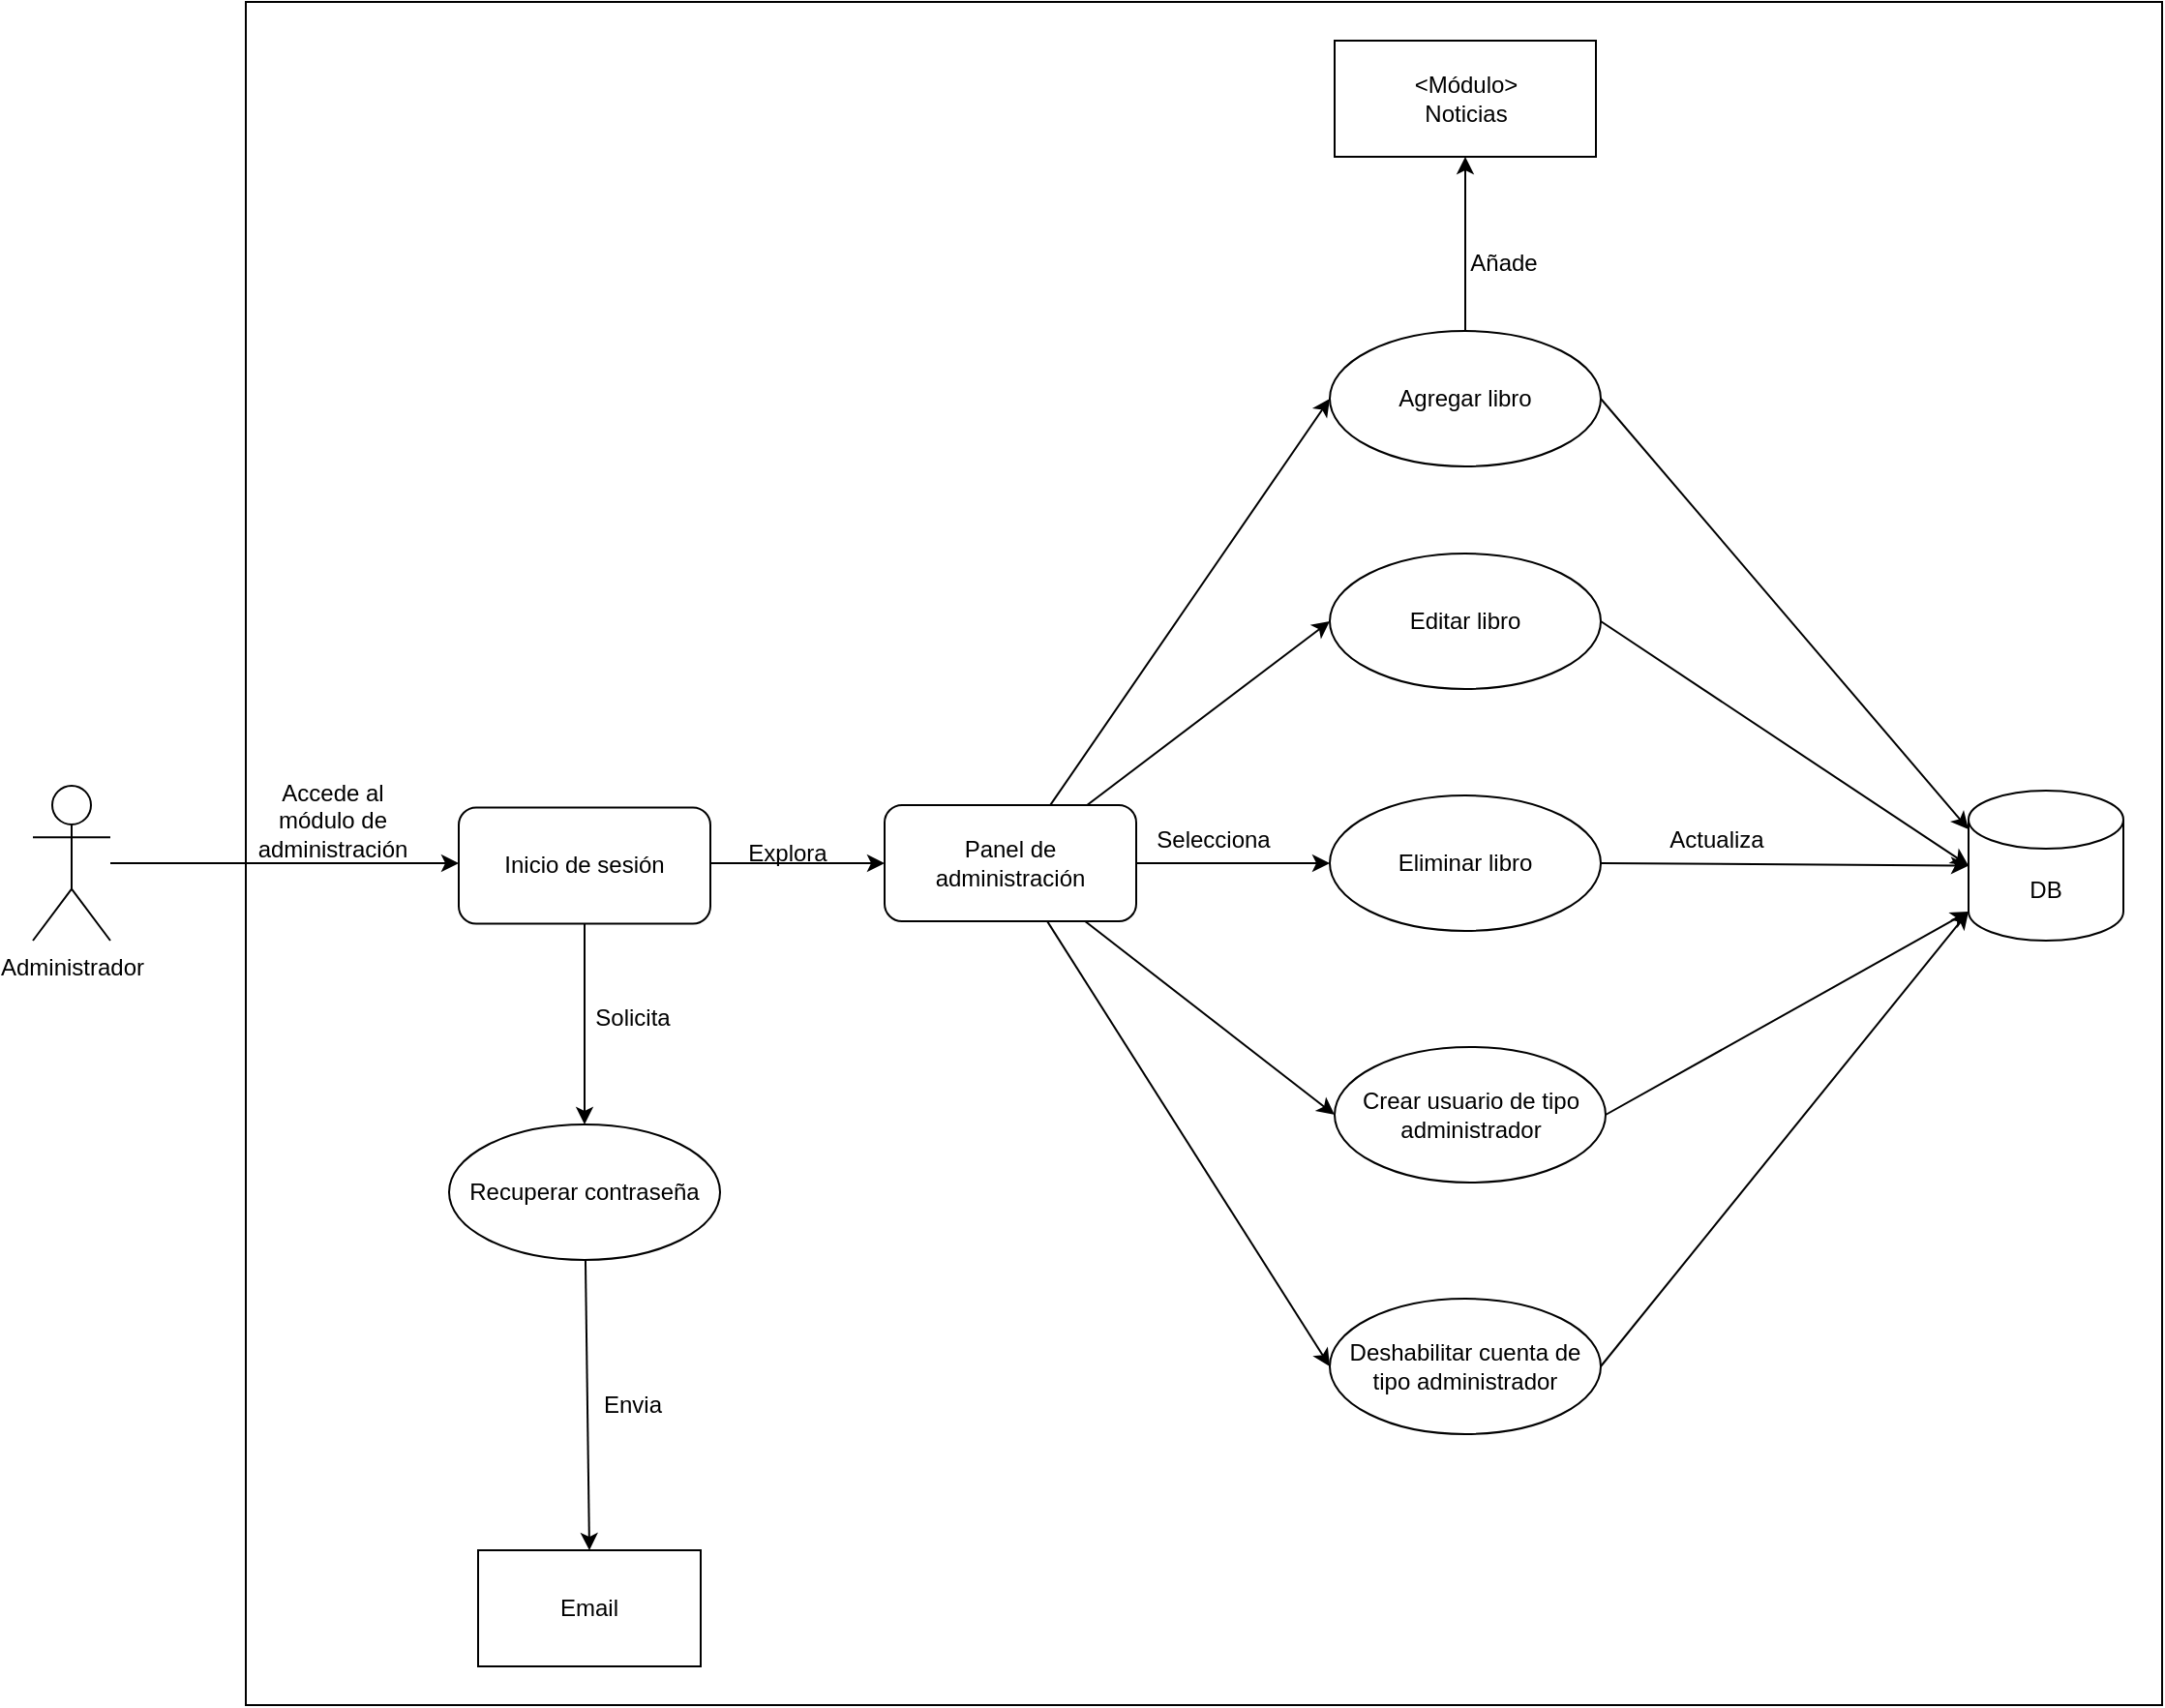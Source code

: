 <mxfile version="17.1.3" type="google" pages="6"><diagram id="XsDZM9EypvSR79Pa4GUh" name="Administrador"><mxGraphModel dx="1687" dy="1635" grid="1" gridSize="10" guides="1" tooltips="1" connect="1" arrows="1" fold="1" page="1" pageScale="1" pageWidth="827" pageHeight="1169" math="0" shadow="0"><root><mxCell id="0"/><mxCell id="1" parent="0"/><mxCell id="s7rilTtwEebdRnScdReD-35" value="" style="rounded=0;whiteSpace=wrap;html=1;" parent="1" vertex="1"><mxGeometry x="-450" y="-1070" width="990" height="880" as="geometry"/></mxCell><mxCell id="s7rilTtwEebdRnScdReD-9" style="edgeStyle=orthogonalEdgeStyle;rounded=0;orthogonalLoop=1;jettySize=auto;html=1;entryX=0.5;entryY=1;entryDx=0;entryDy=0;" parent="1" source="dc_q7qi7GQJtrJqD0LGs-1" target="s7rilTtwEebdRnScdReD-8" edge="1"><mxGeometry relative="1" as="geometry"/></mxCell><mxCell id="s7rilTtwEebdRnScdReD-10" style="rounded=0;orthogonalLoop=1;jettySize=auto;html=1;entryX=0;entryY=0;entryDx=0;entryDy=20;entryPerimeter=0;exitX=1;exitY=0.5;exitDx=0;exitDy=0;" parent="1" source="dc_q7qi7GQJtrJqD0LGs-1" target="dc_q7qi7GQJtrJqD0LGs-5" edge="1"><mxGeometry relative="1" as="geometry"/></mxCell><mxCell id="dc_q7qi7GQJtrJqD0LGs-1" value="Agregar libro" style="ellipse;whiteSpace=wrap;html=1;" parent="1" vertex="1"><mxGeometry x="110" y="-900" width="140" height="70" as="geometry"/></mxCell><mxCell id="s7rilTtwEebdRnScdReD-11" style="edgeStyle=none;rounded=0;orthogonalLoop=1;jettySize=auto;html=1;entryX=0;entryY=0.5;entryDx=0;entryDy=0;entryPerimeter=0;exitX=1;exitY=0.5;exitDx=0;exitDy=0;" parent="1" source="dc_q7qi7GQJtrJqD0LGs-2" target="dc_q7qi7GQJtrJqD0LGs-5" edge="1"><mxGeometry relative="1" as="geometry"/></mxCell><mxCell id="dc_q7qi7GQJtrJqD0LGs-2" value="Editar libro" style="ellipse;whiteSpace=wrap;html=1;" parent="1" vertex="1"><mxGeometry x="110" y="-785" width="140" height="70" as="geometry"/></mxCell><mxCell id="s7rilTtwEebdRnScdReD-12" style="edgeStyle=none;rounded=0;orthogonalLoop=1;jettySize=auto;html=1;entryX=0;entryY=0.5;entryDx=0;entryDy=0;entryPerimeter=0;exitX=1;exitY=0.5;exitDx=0;exitDy=0;" parent="1" source="dc_q7qi7GQJtrJqD0LGs-3" target="dc_q7qi7GQJtrJqD0LGs-5" edge="1"><mxGeometry relative="1" as="geometry"/></mxCell><mxCell id="dc_q7qi7GQJtrJqD0LGs-3" value="Eliminar libro" style="ellipse;whiteSpace=wrap;html=1;" parent="1" vertex="1"><mxGeometry x="110" y="-660" width="140" height="70" as="geometry"/></mxCell><mxCell id="s7rilTtwEebdRnScdReD-30" style="edgeStyle=none;rounded=0;orthogonalLoop=1;jettySize=auto;html=1;entryX=0;entryY=0.5;entryDx=0;entryDy=0;" parent="1" source="chUNoTzwBxJvcxOnpd7z-1" edge="1"><mxGeometry relative="1" as="geometry"><mxPoint x="-470" y="-625" as="sourcePoint"/><mxPoint x="-340" y="-625" as="targetPoint"/></mxGeometry></mxCell><mxCell id="dc_q7qi7GQJtrJqD0LGs-5" value="DB" style="shape=cylinder3;whiteSpace=wrap;html=1;boundedLbl=1;backgroundOutline=1;size=15;" parent="1" vertex="1"><mxGeometry x="440" y="-662.5" width="80" height="77.5" as="geometry"/></mxCell><mxCell id="s7rilTtwEebdRnScdReD-16" style="edgeStyle=none;rounded=0;orthogonalLoop=1;jettySize=auto;html=1;entryX=0;entryY=0.5;entryDx=0;entryDy=0;" parent="1" edge="1"><mxGeometry relative="1" as="geometry"><mxPoint x="-210" y="-625" as="sourcePoint"/><mxPoint x="-120" y="-625" as="targetPoint"/></mxGeometry></mxCell><mxCell id="C-_76fJCvXSttI1biDnv-3" style="edgeStyle=none;rounded=0;orthogonalLoop=1;jettySize=auto;html=1;entryX=0.5;entryY=0;entryDx=0;entryDy=0;" parent="1" target="C-_76fJCvXSttI1biDnv-1" edge="1"><mxGeometry relative="1" as="geometry"><mxPoint x="-275" y="-597.5" as="sourcePoint"/></mxGeometry></mxCell><mxCell id="s7rilTtwEebdRnScdReD-13" style="edgeStyle=none;rounded=0;orthogonalLoop=1;jettySize=auto;html=1;entryX=0;entryY=0.5;entryDx=0;entryDy=0;" parent="1" target="dc_q7qi7GQJtrJqD0LGs-1" edge="1"><mxGeometry relative="1" as="geometry"><mxPoint x="-36.846" y="-651.406" as="sourcePoint"/></mxGeometry></mxCell><mxCell id="s7rilTtwEebdRnScdReD-14" style="edgeStyle=none;rounded=0;orthogonalLoop=1;jettySize=auto;html=1;entryX=0;entryY=0.5;entryDx=0;entryDy=0;" parent="1" target="dc_q7qi7GQJtrJqD0LGs-2" edge="1"><mxGeometry relative="1" as="geometry"><mxPoint x="-23.307" y="-649.01" as="sourcePoint"/></mxGeometry></mxCell><mxCell id="s7rilTtwEebdRnScdReD-15" style="edgeStyle=none;rounded=0;orthogonalLoop=1;jettySize=auto;html=1;entryX=0;entryY=0.5;entryDx=0;entryDy=0;" parent="1" target="dc_q7qi7GQJtrJqD0LGs-3" edge="1"><mxGeometry relative="1" as="geometry"><mxPoint x="10" y="-625" as="sourcePoint"/></mxGeometry></mxCell><mxCell id="s7rilTtwEebdRnScdReD-22" style="edgeStyle=none;rounded=0;orthogonalLoop=1;jettySize=auto;html=1;entryX=0;entryY=0.5;entryDx=0;entryDy=0;" parent="1" target="s7rilTtwEebdRnScdReD-21" edge="1"><mxGeometry relative="1" as="geometry"><mxPoint x="-23.961" y="-600.838" as="sourcePoint"/></mxGeometry></mxCell><mxCell id="s7rilTtwEebdRnScdReD-23" style="edgeStyle=none;rounded=0;orthogonalLoop=1;jettySize=auto;html=1;entryX=0;entryY=0.5;entryDx=0;entryDy=0;" parent="1" target="s7rilTtwEebdRnScdReD-20" edge="1"><mxGeometry relative="1" as="geometry"><mxPoint x="-38.145" y="-598.441" as="sourcePoint"/></mxGeometry></mxCell><mxCell id="s7rilTtwEebdRnScdReD-8" value="&amp;lt;Módulo&amp;gt;&lt;br&gt;Noticias" style="rounded=0;whiteSpace=wrap;html=1;" parent="1" vertex="1"><mxGeometry x="112.5" y="-1050" width="135" height="60" as="geometry"/></mxCell><mxCell id="s7rilTtwEebdRnScdReD-25" style="edgeStyle=none;rounded=0;orthogonalLoop=1;jettySize=auto;html=1;entryX=0;entryY=1;entryDx=0;entryDy=-15;entryPerimeter=0;exitX=1;exitY=0.5;exitDx=0;exitDy=0;" parent="1" source="s7rilTtwEebdRnScdReD-20" target="dc_q7qi7GQJtrJqD0LGs-5" edge="1"><mxGeometry relative="1" as="geometry"/></mxCell><mxCell id="s7rilTtwEebdRnScdReD-20" value="Deshabilitar cuenta de tipo administrador" style="ellipse;whiteSpace=wrap;html=1;" parent="1" vertex="1"><mxGeometry x="110" y="-400" width="140" height="70" as="geometry"/></mxCell><mxCell id="s7rilTtwEebdRnScdReD-24" style="edgeStyle=none;rounded=0;orthogonalLoop=1;jettySize=auto;html=1;entryX=0;entryY=1;entryDx=0;entryDy=-15;entryPerimeter=0;exitX=1;exitY=0.5;exitDx=0;exitDy=0;" parent="1" source="s7rilTtwEebdRnScdReD-21" target="dc_q7qi7GQJtrJqD0LGs-5" edge="1"><mxGeometry relative="1" as="geometry"/></mxCell><mxCell id="s7rilTtwEebdRnScdReD-21" value="Crear usuario de tipo administrador" style="ellipse;whiteSpace=wrap;html=1;" parent="1" vertex="1"><mxGeometry x="112.5" y="-530" width="140" height="70" as="geometry"/></mxCell><mxCell id="s7rilTtwEebdRnScdReD-28" value="Explora" style="text;html=1;strokeColor=none;fillColor=none;align=center;verticalAlign=middle;whiteSpace=wrap;rounded=0;" parent="1" vertex="1"><mxGeometry x="-200" y="-645" width="60" height="30" as="geometry"/></mxCell><mxCell id="s7rilTtwEebdRnScdReD-31" value="Accede al módulo de administración" style="text;html=1;strokeColor=none;fillColor=none;align=center;verticalAlign=middle;whiteSpace=wrap;rounded=0;" parent="1" vertex="1"><mxGeometry x="-450" y="-662.5" width="90" height="30" as="geometry"/></mxCell><mxCell id="s7rilTtwEebdRnScdReD-32" value="Selecciona" style="text;html=1;strokeColor=none;fillColor=none;align=center;verticalAlign=middle;whiteSpace=wrap;rounded=0;" parent="1" vertex="1"><mxGeometry x="20" y="-652.5" width="60" height="30" as="geometry"/></mxCell><mxCell id="s7rilTtwEebdRnScdReD-33" value="Actualiza" style="text;html=1;strokeColor=none;fillColor=none;align=center;verticalAlign=middle;whiteSpace=wrap;rounded=0;" parent="1" vertex="1"><mxGeometry x="280" y="-652.5" width="60" height="30" as="geometry"/></mxCell><mxCell id="s7rilTtwEebdRnScdReD-34" value="Añade" style="text;html=1;strokeColor=none;fillColor=none;align=center;verticalAlign=middle;whiteSpace=wrap;rounded=0;" parent="1" vertex="1"><mxGeometry x="170" y="-950" width="60" height="30" as="geometry"/></mxCell><mxCell id="C-_76fJCvXSttI1biDnv-6" style="edgeStyle=none;rounded=0;orthogonalLoop=1;jettySize=auto;html=1;entryX=0.5;entryY=0;entryDx=0;entryDy=0;" parent="1" source="C-_76fJCvXSttI1biDnv-1" target="C-_76fJCvXSttI1biDnv-5" edge="1"><mxGeometry relative="1" as="geometry"/></mxCell><mxCell id="C-_76fJCvXSttI1biDnv-1" value="Recuperar contraseña" style="ellipse;whiteSpace=wrap;html=1;" parent="1" vertex="1"><mxGeometry x="-345" y="-490" width="140" height="70" as="geometry"/></mxCell><mxCell id="C-_76fJCvXSttI1biDnv-4" value="Solicita" style="text;html=1;strokeColor=none;fillColor=none;align=center;verticalAlign=middle;whiteSpace=wrap;rounded=0;" parent="1" vertex="1"><mxGeometry x="-280" y="-560" width="60" height="30" as="geometry"/></mxCell><mxCell id="C-_76fJCvXSttI1biDnv-5" value="Email" style="rounded=0;whiteSpace=wrap;html=1;" parent="1" vertex="1"><mxGeometry x="-330" y="-270" width="115" height="60" as="geometry"/></mxCell><mxCell id="C-_76fJCvXSttI1biDnv-7" value="Envia" style="text;html=1;strokeColor=none;fillColor=none;align=center;verticalAlign=middle;whiteSpace=wrap;rounded=0;" parent="1" vertex="1"><mxGeometry x="-280" y="-360" width="60" height="30" as="geometry"/></mxCell><mxCell id="chUNoTzwBxJvcxOnpd7z-1" value="Administrador" style="shape=umlActor;verticalLabelPosition=bottom;verticalAlign=top;html=1;outlineConnect=0;" parent="1" vertex="1"><mxGeometry x="-560" y="-665" width="40" height="80" as="geometry"/></mxCell><mxCell id="GS6BOdr2-cd0e4CFMKTM-1" value="&lt;span&gt;Panel de administración&lt;/span&gt;" style="rounded=1;whiteSpace=wrap;html=1;fillColor=default;gradientColor=#ffffff;" parent="1" vertex="1"><mxGeometry x="-120" y="-655" width="130" height="60" as="geometry"/></mxCell><mxCell id="GS6BOdr2-cd0e4CFMKTM-2" value="&lt;span&gt;Inicio de sesión&lt;/span&gt;" style="rounded=1;whiteSpace=wrap;html=1;fillColor=default;gradientColor=#ffffff;" parent="1" vertex="1"><mxGeometry x="-340" y="-653.75" width="130" height="60" as="geometry"/></mxCell></root></mxGraphModel></diagram><diagram id="k3Xnb719k_mVKr-woa4m" name="Usuario registrado"><mxGraphModel grid="1" gridSize="10" guides="1" tooltips="1" connect="1" arrows="1" page="1" fold="1" pageScale="1" pageWidth="827" pageHeight="1169" math="0" shadow="0"><root><mxCell id="aPIajwAcbsWh6CeI6_zK-0"/><mxCell id="aPIajwAcbsWh6CeI6_zK-1" parent="aPIajwAcbsWh6CeI6_zK-0"/><mxCell id="leiOgfzt5btsYBpAvTmd-0" value="" style="rounded=0;whiteSpace=wrap;html=1;" parent="aPIajwAcbsWh6CeI6_zK-1" vertex="1"><mxGeometry x="320" y="-1070" width="990" height="880" as="geometry"/></mxCell><mxCell id="4yByDcVEbBCK4C5GjLMy-0" value="Usuario registrado" style="shape=umlActor;verticalLabelPosition=bottom;verticalAlign=top;html=1;outlineConnect=0;" parent="aPIajwAcbsWh6CeI6_zK-1" vertex="1"><mxGeometry x="180" y="-700" width="40" height="80" as="geometry"/></mxCell><mxCell id="UuT0od07JhvibSqOqegu-0" value="Editar perfil" style="ellipse;whiteSpace=wrap;html=1;" parent="aPIajwAcbsWh6CeI6_zK-1" vertex="1"><mxGeometry x="400" y="-930" width="140" height="70" as="geometry"/></mxCell><mxCell id="UuT0od07JhvibSqOqegu-1" value="Reservar libro" style="ellipse;whiteSpace=wrap;html=1;" parent="aPIajwAcbsWh6CeI6_zK-1" vertex="1"><mxGeometry x="1120" y="-740" width="140" height="70" as="geometry"/></mxCell><mxCell id="UuT0od07JhvibSqOqegu-2" value="Cancelar reserva de un libro" style="ellipse;whiteSpace=wrap;html=1;" parent="aPIajwAcbsWh6CeI6_zK-1" vertex="1"><mxGeometry x="1120" y="-830" width="140" height="70" as="geometry"/></mxCell><mxCell id="UuT0od07JhvibSqOqegu-3" value="Crear carrito de compras" style="ellipse;whiteSpace=wrap;html=1;" parent="aPIajwAcbsWh6CeI6_zK-1" vertex="1"><mxGeometry x="690" y="-420" width="140" height="70" as="geometry"/></mxCell><mxCell id="UuT0od07JhvibSqOqegu-4" value="Editar carrito de compras" style="ellipse;whiteSpace=wrap;html=1;" parent="aPIajwAcbsWh6CeI6_zK-1" vertex="1"><mxGeometry x="565" y="-310" width="140" height="70" as="geometry"/></mxCell><mxCell id="UuT0od07JhvibSqOqegu-5" value="Eliminar carrito de compras" style="ellipse;whiteSpace=wrap;html=1;" parent="aPIajwAcbsWh6CeI6_zK-1" vertex="1"><mxGeometry x="440" y="-420" width="140" height="70" as="geometry"/></mxCell><mxCell id="UuT0od07JhvibSqOqegu-6" value="Realizar la compra" style="ellipse;whiteSpace=wrap;html=1;" parent="aPIajwAcbsWh6CeI6_zK-1" vertex="1"><mxGeometry x="1120" y="-560" width="140" height="70" as="geometry"/></mxCell><mxCell id="UuT0od07JhvibSqOqegu-7" value="Suscripción al módulo de noticias" style="ellipse;whiteSpace=wrap;html=1;" parent="aPIajwAcbsWh6CeI6_zK-1" vertex="1"><mxGeometry x="690" y="-1020" width="140" height="70" as="geometry"/></mxCell><mxCell id="UuT0od07JhvibSqOqegu-8" value="Cancelar suscripción al módulo de noticias" style="ellipse;whiteSpace=wrap;html=1;" parent="aPIajwAcbsWh6CeI6_zK-1" vertex="1"><mxGeometry x="800" y="-930" width="140" height="70" as="geometry"/></mxCell><mxCell id="UuT0od07JhvibSqOqegu-9" value="Agregar a favoritos" style="ellipse;whiteSpace=wrap;html=1;" parent="aPIajwAcbsWh6CeI6_zK-1" vertex="1"><mxGeometry x="1120" y="-650" width="140" height="70" as="geometry"/></mxCell><mxCell id="UuT0od07JhvibSqOqegu-10" value="Editar favoritos" style="ellipse;whiteSpace=wrap;html=1;" parent="aPIajwAcbsWh6CeI6_zK-1" vertex="1"><mxGeometry x="535" y="-1020" width="140" height="70" as="geometry"/></mxCell><mxCell id="fCXlfYcgiOgHeyb7JraO-4" style="edgeStyle=none;rounded=0;orthogonalLoop=1;jettySize=auto;html=1;exitX=1;exitY=0.5;exitDx=0;exitDy=0;entryX=0;entryY=0.5;entryDx=0;entryDy=0;" parent="aPIajwAcbsWh6CeI6_zK-1" source="UuT0od07JhvibSqOqegu-11" target="UuT0od07JhvibSqOqegu-9" edge="1"><mxGeometry relative="1" as="geometry"/></mxCell><mxCell id="fCXlfYcgiOgHeyb7JraO-5" style="edgeStyle=none;rounded=0;orthogonalLoop=1;jettySize=auto;html=1;exitX=1;exitY=0.5;exitDx=0;exitDy=0;entryX=0;entryY=0.5;entryDx=0;entryDy=0;" parent="aPIajwAcbsWh6CeI6_zK-1" source="UuT0od07JhvibSqOqegu-11" target="UuT0od07JhvibSqOqegu-6" edge="1"><mxGeometry relative="1" as="geometry"/></mxCell><mxCell id="fCXlfYcgiOgHeyb7JraO-6" style="edgeStyle=none;rounded=0;orthogonalLoop=1;jettySize=auto;html=1;exitX=1;exitY=0.5;exitDx=0;exitDy=0;entryX=0;entryY=0.5;entryDx=0;entryDy=0;" parent="aPIajwAcbsWh6CeI6_zK-1" source="UuT0od07JhvibSqOqegu-11" target="UuT0od07JhvibSqOqegu-1" edge="1"><mxGeometry relative="1" as="geometry"/></mxCell><mxCell id="fCXlfYcgiOgHeyb7JraO-8" style="edgeStyle=none;rounded=0;orthogonalLoop=1;jettySize=auto;html=1;exitX=1;exitY=0.5;exitDx=0;exitDy=0;entryX=0;entryY=0.5;entryDx=0;entryDy=0;" parent="aPIajwAcbsWh6CeI6_zK-1" source="UuT0od07JhvibSqOqegu-11" target="UuT0od07JhvibSqOqegu-2" edge="1"><mxGeometry relative="1" as="geometry"/></mxCell><mxCell id="UuT0od07JhvibSqOqegu-11" value="Buscar libro" style="ellipse;whiteSpace=wrap;html=1;" parent="aPIajwAcbsWh6CeI6_zK-1" vertex="1"><mxGeometry x="780" y="-695" width="140" height="70" as="geometry"/></mxCell><mxCell id="BPUXVueo0GhCrKjTcC4B-0" style="edgeStyle=none;rounded=0;orthogonalLoop=1;jettySize=auto;html=1;entryX=0;entryY=0.5;entryDx=0;entryDy=0;" parent="aPIajwAcbsWh6CeI6_zK-1" edge="1"><mxGeometry relative="1" as="geometry"><mxPoint x="220" y="-660" as="sourcePoint"/><mxPoint x="350" y="-660" as="targetPoint"/></mxGeometry></mxCell><mxCell id="BPUXVueo0GhCrKjTcC4B-1" style="edgeStyle=none;rounded=0;orthogonalLoop=1;jettySize=auto;html=1;entryX=0;entryY=0.5;entryDx=0;entryDy=0;" parent="aPIajwAcbsWh6CeI6_zK-1" edge="1"><mxGeometry relative="1" as="geometry"><mxPoint x="480" y="-660" as="sourcePoint"/><mxPoint x="570" y="-660" as="targetPoint"/></mxGeometry></mxCell><mxCell id="BPUXVueo0GhCrKjTcC4B-5" value="Accede" style="text;html=1;strokeColor=none;fillColor=none;align=center;verticalAlign=middle;whiteSpace=wrap;rounded=0;" parent="aPIajwAcbsWh6CeI6_zK-1" vertex="1"><mxGeometry x="240" y="-685" width="90" height="30" as="geometry"/></mxCell><mxCell id="Lisb6b8TGCVtoAka4Wq5-0" style="edgeStyle=orthogonalEdgeStyle;rounded=0;orthogonalLoop=1;jettySize=auto;html=1;exitX=1;exitY=0.5;exitDx=0;exitDy=0;entryX=0;entryY=0.5;entryDx=0;entryDy=0;" parent="aPIajwAcbsWh6CeI6_zK-1" source="ZOYO5w4ZOrn9-rmwnalj-0" target="UuT0od07JhvibSqOqegu-11" edge="1"><mxGeometry relative="1" as="geometry"/></mxCell><mxCell id="q_kT30cAYJvTxrLkoibh-0" style="rounded=0;orthogonalLoop=1;jettySize=auto;html=1;exitX=0.5;exitY=0;exitDx=0;exitDy=0;entryX=0.553;entryY=1.017;entryDx=0;entryDy=0;entryPerimeter=0;" parent="aPIajwAcbsWh6CeI6_zK-1" source="ZOYO5w4ZOrn9-rmwnalj-0" target="UuT0od07JhvibSqOqegu-0" edge="1"><mxGeometry relative="1" as="geometry"/></mxCell><mxCell id="q_kT30cAYJvTxrLkoibh-1" style="edgeStyle=none;rounded=0;orthogonalLoop=1;jettySize=auto;html=1;exitX=0.5;exitY=0;exitDx=0;exitDy=0;entryX=0.5;entryY=1;entryDx=0;entryDy=0;" parent="aPIajwAcbsWh6CeI6_zK-1" source="ZOYO5w4ZOrn9-rmwnalj-0" target="UuT0od07JhvibSqOqegu-10" edge="1"><mxGeometry relative="1" as="geometry"/></mxCell><mxCell id="q_kT30cAYJvTxrLkoibh-2" style="edgeStyle=none;rounded=0;orthogonalLoop=1;jettySize=auto;html=1;exitX=0.5;exitY=0;exitDx=0;exitDy=0;entryX=0.5;entryY=1;entryDx=0;entryDy=0;" parent="aPIajwAcbsWh6CeI6_zK-1" source="ZOYO5w4ZOrn9-rmwnalj-0" target="UuT0od07JhvibSqOqegu-7" edge="1"><mxGeometry relative="1" as="geometry"/></mxCell><mxCell id="q_kT30cAYJvTxrLkoibh-3" style="edgeStyle=none;rounded=0;orthogonalLoop=1;jettySize=auto;html=1;exitX=0.5;exitY=0;exitDx=0;exitDy=0;entryX=0.393;entryY=1.029;entryDx=0;entryDy=0;entryPerimeter=0;" parent="aPIajwAcbsWh6CeI6_zK-1" source="ZOYO5w4ZOrn9-rmwnalj-0" target="UuT0od07JhvibSqOqegu-8" edge="1"><mxGeometry relative="1" as="geometry"/></mxCell><mxCell id="kjn0FHp-XJdVdT8epq__-2" style="edgeStyle=none;rounded=0;orthogonalLoop=1;jettySize=auto;html=1;" parent="aPIajwAcbsWh6CeI6_zK-1" source="ZOYO5w4ZOrn9-rmwnalj-0" target="kjn0FHp-XJdVdT8epq__-0" edge="1"><mxGeometry relative="1" as="geometry"/></mxCell><mxCell id="ZOYO5w4ZOrn9-rmwnalj-0" value="&lt;span&gt;Inicio de sesión&lt;/span&gt;" style="rounded=1;whiteSpace=wrap;html=1;fillColor=default;gradientColor=#ffffff;" parent="aPIajwAcbsWh6CeI6_zK-1" vertex="1"><mxGeometry x="570" y="-690" width="130" height="60" as="geometry"/></mxCell><mxCell id="ZOYO5w4ZOrn9-rmwnalj-2" value="&lt;span&gt;Página de inicio de la app&lt;/span&gt;" style="rounded=1;whiteSpace=wrap;html=1;fillColor=default;gradientColor=#ffffff;" parent="aPIajwAcbsWh6CeI6_zK-1" vertex="1"><mxGeometry x="350" y="-690" width="130" height="60" as="geometry"/></mxCell><mxCell id="SRJrtl8pihT8-1vW0na6-0" value="Selecciona" style="text;html=1;align=center;verticalAlign=middle;resizable=0;points=[];autosize=1;strokeColor=none;fillColor=none;" parent="aPIajwAcbsWh6CeI6_zK-1" vertex="1"><mxGeometry x="705" y="-680" width="70" height="20" as="geometry"/></mxCell><mxCell id="kjn0FHp-XJdVdT8epq__-3" style="edgeStyle=none;rounded=0;orthogonalLoop=1;jettySize=auto;html=1;exitX=0.5;exitY=1;exitDx=0;exitDy=0;entryX=0.5;entryY=0;entryDx=0;entryDy=0;" parent="aPIajwAcbsWh6CeI6_zK-1" source="kjn0FHp-XJdVdT8epq__-0" target="UuT0od07JhvibSqOqegu-5" edge="1"><mxGeometry relative="1" as="geometry"/></mxCell><mxCell id="kjn0FHp-XJdVdT8epq__-4" style="edgeStyle=none;rounded=0;orthogonalLoop=1;jettySize=auto;html=1;exitX=0.5;exitY=1;exitDx=0;exitDy=0;entryX=0.5;entryY=0;entryDx=0;entryDy=0;" parent="aPIajwAcbsWh6CeI6_zK-1" source="kjn0FHp-XJdVdT8epq__-0" target="UuT0od07JhvibSqOqegu-3" edge="1"><mxGeometry relative="1" as="geometry"/></mxCell><mxCell id="kjn0FHp-XJdVdT8epq__-5" style="edgeStyle=none;rounded=0;orthogonalLoop=1;jettySize=auto;html=1;exitX=0.5;exitY=1;exitDx=0;exitDy=0;entryX=0.5;entryY=0;entryDx=0;entryDy=0;" parent="aPIajwAcbsWh6CeI6_zK-1" source="kjn0FHp-XJdVdT8epq__-0" target="UuT0od07JhvibSqOqegu-4" edge="1"><mxGeometry relative="1" as="geometry"/></mxCell><mxCell id="kjn0FHp-XJdVdT8epq__-0" value="&lt;span&gt;Vista de compras&lt;/span&gt;" style="rounded=1;whiteSpace=wrap;html=1;fillColor=default;gradientColor=#ffffff;" parent="aPIajwAcbsWh6CeI6_zK-1" vertex="1"><mxGeometry x="570" y="-560" width="130" height="60" as="geometry"/></mxCell></root></mxGraphModel></diagram><diagram id="24qHzcpy4K8_AOaUBS4b" name="Usuario"><mxGraphModel grid="1" gridSize="10" guides="1" tooltips="1" connect="1" arrows="1" page="1" fold="1" pageScale="1" pageWidth="850" pageHeight="1100" math="0" shadow="0"><root><mxCell id="amH462-6WlVQhVywUB8s-0"/><mxCell id="amH462-6WlVQhVywUB8s-1" parent="amH462-6WlVQhVywUB8s-0"/><mxCell id="-4lft3ebcw7Qu6vVc1xh-6" value="" style="rounded=0;whiteSpace=wrap;html=1;fillColor=default;gradientColor=#ffffff;" parent="amH462-6WlVQhVywUB8s-1" vertex="1"><mxGeometry x="200" y="145" width="590" height="130" as="geometry"/></mxCell><mxCell id="rAjxxwm93GlSwPWKTWhA-0" value="Usuario" style="shape=umlActor;verticalLabelPosition=bottom;verticalAlign=top;html=1;outlineConnect=0;" parent="amH462-6WlVQhVywUB8s-1" vertex="1"><mxGeometry x="50" y="170" width="40" height="80" as="geometry"/></mxCell><mxCell id="-4lft3ebcw7Qu6vVc1xh-5" style="edgeStyle=none;rounded=0;orthogonalLoop=1;jettySize=auto;html=1;" parent="amH462-6WlVQhVywUB8s-1" source="pxfPQEA6TD3zZyBU5iRC-0" target="-4lft3ebcw7Qu6vVc1xh-4" edge="1"><mxGeometry relative="1" as="geometry"/></mxCell><mxCell id="pxfPQEA6TD3zZyBU5iRC-0" value="Buscar libro en el sistema" style="ellipse;whiteSpace=wrap;html=1;" parent="amH462-6WlVQhVywUB8s-1" vertex="1"><mxGeometry x="440" y="175" width="140" height="70" as="geometry"/></mxCell><mxCell id="-4lft3ebcw7Qu6vVc1xh-0" style="edgeStyle=none;rounded=0;orthogonalLoop=1;jettySize=auto;html=1;entryX=0;entryY=0.5;entryDx=0;entryDy=0;" parent="amH462-6WlVQhVywUB8s-1" edge="1"><mxGeometry relative="1" as="geometry"><mxPoint x="90" y="210" as="sourcePoint"/><mxPoint x="220" y="210" as="targetPoint"/></mxGeometry></mxCell><mxCell id="-4lft3ebcw7Qu6vVc1xh-1" value="Accede a la app" style="text;html=1;strokeColor=none;fillColor=none;align=center;verticalAlign=middle;whiteSpace=wrap;rounded=0;" parent="amH462-6WlVQhVywUB8s-1" vertex="1"><mxGeometry x="110" y="190" width="90" height="30" as="geometry"/></mxCell><mxCell id="-4lft3ebcw7Qu6vVc1xh-3" style="edgeStyle=none;rounded=0;orthogonalLoop=1;jettySize=auto;html=1;entryX=0;entryY=0.5;entryDx=0;entryDy=0;" parent="amH462-6WlVQhVywUB8s-1" source="-4lft3ebcw7Qu6vVc1xh-2" target="pxfPQEA6TD3zZyBU5iRC-0" edge="1"><mxGeometry relative="1" as="geometry"/></mxCell><mxCell id="-4lft3ebcw7Qu6vVc1xh-2" value="&lt;span&gt;Página de inicio de la app&lt;/span&gt;" style="rounded=1;whiteSpace=wrap;html=1;fillColor=default;gradientColor=#ffffff;" parent="amH462-6WlVQhVywUB8s-1" vertex="1"><mxGeometry x="220" y="180" width="130" height="60" as="geometry"/></mxCell><mxCell id="-4lft3ebcw7Qu6vVc1xh-4" value="&lt;span&gt;Vista con la información detallada&lt;/span&gt;" style="rounded=1;whiteSpace=wrap;html=1;fillColor=default;gradientColor=#ffffff;" parent="amH462-6WlVQhVywUB8s-1" vertex="1"><mxGeometry x="640" y="180" width="130" height="60" as="geometry"/></mxCell><mxCell id="3tgxVTyPzo3PqYWz7kxM-0" value="Selecciona" style="text;html=1;strokeColor=none;fillColor=none;align=center;verticalAlign=middle;whiteSpace=wrap;rounded=0;" parent="amH462-6WlVQhVywUB8s-1" vertex="1"><mxGeometry x="360" y="190" width="60" height="30" as="geometry"/></mxCell><mxCell id="3tgxVTyPzo3PqYWz7kxM-2" value="Carga" style="text;html=1;strokeColor=none;fillColor=none;align=center;verticalAlign=middle;whiteSpace=wrap;rounded=0;" parent="amH462-6WlVQhVywUB8s-1" vertex="1"><mxGeometry x="580" y="190" width="60" height="30" as="geometry"/></mxCell></root></mxGraphModel></diagram><diagram id="NOomoeLdl6Yw329An2yc" name="Proceso automatizado"><mxGraphModel grid="1" gridSize="10" guides="1" tooltips="1" connect="1" arrows="1" page="1" fold="1" pageScale="1" pageWidth="850" pageHeight="1100" math="0" shadow="0"><root><mxCell id="-yg0ftdFGGxtSbHX3L_d-0"/><mxCell id="-yg0ftdFGGxtSbHX3L_d-1" parent="-yg0ftdFGGxtSbHX3L_d-0"/><mxCell id="jfKYiEctr_42jW7pzB-a-25" value="" style="rounded=0;whiteSpace=wrap;html=1;dashed=1;" vertex="1" parent="-yg0ftdFGGxtSbHX3L_d-1"><mxGeometry x="500" y="1140" width="250" height="157.5" as="geometry"/></mxCell><mxCell id="jfKYiEctr_42jW7pzB-a-24" value="" style="rounded=0;whiteSpace=wrap;html=1;dashed=1;" vertex="1" parent="-yg0ftdFGGxtSbHX3L_d-1"><mxGeometry x="520" y="711.25" width="230" height="297.5" as="geometry"/></mxCell><mxCell id="jfKYiEctr_42jW7pzB-a-23" value="" style="rounded=0;whiteSpace=wrap;html=1;dashed=1;" vertex="1" parent="-yg0ftdFGGxtSbHX3L_d-1"><mxGeometry x="320" y="501.25" width="480" height="157.5" as="geometry"/></mxCell><mxCell id="UERn0363BUGlAEtdeSoS-1" value="" style="rounded=0;whiteSpace=wrap;html=1;dashed=1;" vertex="1" parent="-yg0ftdFGGxtSbHX3L_d-1"><mxGeometry x="280" y="40" width="560" height="400" as="geometry"/></mxCell><mxCell id="Yte5OtQFW-IIzpkXA1JC-8" style="edgeStyle=orthogonalEdgeStyle;rounded=0;orthogonalLoop=1;jettySize=auto;html=1;" edge="1" parent="-yg0ftdFGGxtSbHX3L_d-1" source="zeFkuvCoERhPBDUV2qkP-0" target="Yte5OtQFW-IIzpkXA1JC-3"><mxGeometry relative="1" as="geometry"/></mxCell><mxCell id="jfKYiEctr_42jW7pzB-a-2" style="edgeStyle=orthogonalEdgeStyle;rounded=0;orthogonalLoop=1;jettySize=auto;html=1;entryX=0.5;entryY=1;entryDx=0;entryDy=0;entryPerimeter=0;" edge="1" parent="-yg0ftdFGGxtSbHX3L_d-1" source="zeFkuvCoERhPBDUV2qkP-0" target="jfKYiEctr_42jW7pzB-a-1"><mxGeometry relative="1" as="geometry"/></mxCell><mxCell id="zeFkuvCoERhPBDUV2qkP-0" value="Actualizar histórico" style="ellipse;whiteSpace=wrap;html=1;" parent="-yg0ftdFGGxtSbHX3L_d-1" vertex="1"><mxGeometry x="330" y="245" width="140" height="70" as="geometry"/></mxCell><mxCell id="jfKYiEctr_42jW7pzB-a-27" style="edgeStyle=orthogonalEdgeStyle;rounded=0;orthogonalLoop=1;jettySize=auto;html=1;entryX=0;entryY=0.5;entryDx=0;entryDy=0;" edge="1" parent="-yg0ftdFGGxtSbHX3L_d-1" source="zeFkuvCoERhPBDUV2qkP-1" target="zeFkuvCoERhPBDUV2qkP-5"><mxGeometry relative="1" as="geometry"/></mxCell><mxCell id="zeFkuvCoERhPBDUV2qkP-1" value="Generar notificaciones de publicación" style="ellipse;whiteSpace=wrap;html=1;" parent="-yg0ftdFGGxtSbHX3L_d-1" vertex="1"><mxGeometry x="392.5" y="545" width="140" height="70" as="geometry"/></mxCell><mxCell id="zeFkuvCoERhPBDUV2qkP-2" value="Bloqueo de reservas a un cliente" style="ellipse;whiteSpace=wrap;html=1;" parent="-yg0ftdFGGxtSbHX3L_d-1" vertex="1"><mxGeometry x="575" y="750" width="140" height="70" as="geometry"/></mxCell><mxCell id="zeFkuvCoERhPBDUV2qkP-3" value="Desbloqueo de reservas a un cliente" style="ellipse;whiteSpace=wrap;html=1;" parent="-yg0ftdFGGxtSbHX3L_d-1" vertex="1"><mxGeometry x="575" y="900" width="140" height="70" as="geometry"/></mxCell><mxCell id="zeFkuvCoERhPBDUV2qkP-4" value="Crear usuario tipo cliente" style="ellipse;whiteSpace=wrap;html=1;" parent="-yg0ftdFGGxtSbHX3L_d-1" vertex="1"><mxGeometry x="582.5" y="1183.75" width="140" height="70" as="geometry"/></mxCell><mxCell id="zeFkuvCoERhPBDUV2qkP-5" value="Notificar nuevo contenido" style="ellipse;whiteSpace=wrap;html=1;" parent="-yg0ftdFGGxtSbHX3L_d-1" vertex="1"><mxGeometry x="587.5" y="545" width="140" height="70" as="geometry"/></mxCell><mxCell id="jfKYiEctr_42jW7pzB-a-6" style="edgeStyle=orthogonalEdgeStyle;rounded=0;orthogonalLoop=1;jettySize=auto;html=1;entryX=1;entryY=0.5;entryDx=0;entryDy=0;" edge="1" parent="-yg0ftdFGGxtSbHX3L_d-1" source="zeFkuvCoERhPBDUV2qkP-6" target="Yte5OtQFW-IIzpkXA1JC-3"><mxGeometry relative="1" as="geometry"/></mxCell><mxCell id="zeFkuvCoERhPBDUV2qkP-6" value="Analizar favoritos" style="ellipse;whiteSpace=wrap;html=1;" parent="-yg0ftdFGGxtSbHX3L_d-1" vertex="1"><mxGeometry x="660" y="155" width="140" height="70" as="geometry"/></mxCell><mxCell id="jfKYiEctr_42jW7pzB-a-3" style="edgeStyle=orthogonalEdgeStyle;rounded=0;orthogonalLoop=1;jettySize=auto;html=1;entryX=1;entryY=0.5;entryDx=0;entryDy=0;" edge="1" parent="-yg0ftdFGGxtSbHX3L_d-1" source="zeFkuvCoERhPBDUV2qkP-7" target="Yte5OtQFW-IIzpkXA1JC-3"><mxGeometry relative="1" as="geometry"/></mxCell><mxCell id="zeFkuvCoERhPBDUV2qkP-7" value="Analizar búsquedas" style="ellipse;whiteSpace=wrap;html=1;" parent="-yg0ftdFGGxtSbHX3L_d-1" vertex="1"><mxGeometry x="660" y="245" width="140" height="70" as="geometry"/></mxCell><mxCell id="jfKYiEctr_42jW7pzB-a-4" style="edgeStyle=orthogonalEdgeStyle;rounded=0;orthogonalLoop=1;jettySize=auto;html=1;entryX=1;entryY=0.5;entryDx=0;entryDy=0;" edge="1" parent="-yg0ftdFGGxtSbHX3L_d-1" source="zeFkuvCoERhPBDUV2qkP-8" target="Yte5OtQFW-IIzpkXA1JC-3"><mxGeometry relative="1" as="geometry"/></mxCell><mxCell id="zeFkuvCoERhPBDUV2qkP-8" value="Analizar compras" style="ellipse;whiteSpace=wrap;html=1;" parent="-yg0ftdFGGxtSbHX3L_d-1" vertex="1"><mxGeometry x="660" y="335" width="140" height="70" as="geometry"/></mxCell><mxCell id="Yte5OtQFW-IIzpkXA1JC-9" style="edgeStyle=orthogonalEdgeStyle;rounded=0;orthogonalLoop=1;jettySize=auto;html=1;entryX=0;entryY=0.5;entryDx=0;entryDy=0;" edge="1" parent="-yg0ftdFGGxtSbHX3L_d-1" source="Yte5OtQFW-IIzpkXA1JC-3" target="zeFkuvCoERhPBDUV2qkP-7"><mxGeometry relative="1" as="geometry"/></mxCell><mxCell id="Yte5OtQFW-IIzpkXA1JC-10" style="edgeStyle=orthogonalEdgeStyle;rounded=0;orthogonalLoop=1;jettySize=auto;html=1;entryX=0;entryY=0.5;entryDx=0;entryDy=0;" edge="1" parent="-yg0ftdFGGxtSbHX3L_d-1" source="Yte5OtQFW-IIzpkXA1JC-3" target="zeFkuvCoERhPBDUV2qkP-6"><mxGeometry relative="1" as="geometry"/></mxCell><mxCell id="Yte5OtQFW-IIzpkXA1JC-11" style="edgeStyle=orthogonalEdgeStyle;rounded=0;orthogonalLoop=1;jettySize=auto;html=1;entryX=0;entryY=0.5;entryDx=0;entryDy=0;" edge="1" parent="-yg0ftdFGGxtSbHX3L_d-1" source="Yte5OtQFW-IIzpkXA1JC-3" target="zeFkuvCoERhPBDUV2qkP-8"><mxGeometry relative="1" as="geometry"/></mxCell><mxCell id="Yte5OtQFW-IIzpkXA1JC-3" value="" style="shape=image;html=1;verticalAlign=top;verticalLabelPosition=bottom;labelBackgroundColor=#ffffff;imageAspect=0;aspect=fixed;image=https://cdn1.iconfinder.com/data/icons/seo-and-web-development-6/32/development_setting_gear_cogwheel-71-128.png" vertex="1" parent="-yg0ftdFGGxtSbHX3L_d-1"><mxGeometry x="530" y="240" width="80" height="80" as="geometry"/></mxCell><mxCell id="Yte5OtQFW-IIzpkXA1JC-4" value="&lt;div&gt;Proceso automatizado&lt;/div&gt;" style="text;html=1;strokeColor=none;fillColor=none;align=center;verticalAlign=middle;whiteSpace=wrap;rounded=0;" vertex="1" parent="-yg0ftdFGGxtSbHX3L_d-1"><mxGeometry x="540" y="320" width="60" height="30" as="geometry"/></mxCell><mxCell id="Yte5OtQFW-IIzpkXA1JC-7" style="edgeStyle=orthogonalEdgeStyle;rounded=0;orthogonalLoop=1;jettySize=auto;html=1;" edge="1" parent="-yg0ftdFGGxtSbHX3L_d-1" source="Yte5OtQFW-IIzpkXA1JC-5" target="zeFkuvCoERhPBDUV2qkP-0"><mxGeometry relative="1" as="geometry"/></mxCell><mxCell id="Yte5OtQFW-IIzpkXA1JC-5" value="" style="shape=image;html=1;verticalAlign=top;verticalLabelPosition=bottom;labelBackgroundColor=#ffffff;imageAspect=0;aspect=fixed;image=https://cdn1.iconfinder.com/data/icons/seo-and-web-development-6/32/development_setting_gear_cogwheel-71-128.png" vertex="1" parent="-yg0ftdFGGxtSbHX3L_d-1"><mxGeometry x="190" y="240" width="80" height="80" as="geometry"/></mxCell><mxCell id="Yte5OtQFW-IIzpkXA1JC-6" value="&lt;div&gt;Proceso automatizado&lt;/div&gt;" style="text;html=1;strokeColor=none;fillColor=none;align=center;verticalAlign=middle;whiteSpace=wrap;rounded=0;" vertex="1" parent="-yg0ftdFGGxtSbHX3L_d-1"><mxGeometry x="200" y="320" width="60" height="30" as="geometry"/></mxCell><mxCell id="UERn0363BUGlAEtdeSoS-0" style="edgeStyle=orthogonalEdgeStyle;rounded=0;orthogonalLoop=1;jettySize=auto;html=1;entryX=0;entryY=0.5;entryDx=0;entryDy=0;" edge="1" parent="-yg0ftdFGGxtSbHX3L_d-1" source="Yte5OtQFW-IIzpkXA1JC-12" target="Yte5OtQFW-IIzpkXA1JC-5"><mxGeometry relative="1" as="geometry"/></mxCell><mxCell id="Yte5OtQFW-IIzpkXA1JC-12" value="Compra" style="rounded=0;whiteSpace=wrap;html=1;" vertex="1" parent="-yg0ftdFGGxtSbHX3L_d-1"><mxGeometry x="10" y="225" width="120" height="110" as="geometry"/></mxCell><mxCell id="jfKYiEctr_42jW7pzB-a-0" value="Capa de análisis" style="text;html=1;strokeColor=none;fillColor=none;align=center;verticalAlign=middle;whiteSpace=wrap;rounded=0;dashed=1;" vertex="1" parent="-yg0ftdFGGxtSbHX3L_d-1"><mxGeometry x="280" y="10" width="120" height="30" as="geometry"/></mxCell><mxCell id="jfKYiEctr_42jW7pzB-a-1" value="BD" style="shape=cylinder3;whiteSpace=wrap;html=1;boundedLbl=1;backgroundOutline=1;size=15;" vertex="1" parent="-yg0ftdFGGxtSbHX3L_d-1"><mxGeometry x="370" y="75" width="60" height="80" as="geometry"/></mxCell><mxCell id="jfKYiEctr_42jW7pzB-a-11" style="edgeStyle=orthogonalEdgeStyle;rounded=0;orthogonalLoop=1;jettySize=auto;html=1;entryX=1;entryY=0.5;entryDx=0;entryDy=0;entryPerimeter=0;exitX=0.5;exitY=0;exitDx=0;exitDy=0;startArrow=none;" edge="1" parent="-yg0ftdFGGxtSbHX3L_d-1" source="Yte5OtQFW-IIzpkXA1JC-3" target="jfKYiEctr_42jW7pzB-a-1"><mxGeometry relative="1" as="geometry"><Array as="points"><mxPoint x="570" y="115"/></Array></mxGeometry></mxCell><mxCell id="jfKYiEctr_42jW7pzB-a-22" style="edgeStyle=orthogonalEdgeStyle;rounded=0;orthogonalLoop=1;jettySize=auto;html=1;entryX=0;entryY=0.5;entryDx=0;entryDy=0;" edge="1" parent="-yg0ftdFGGxtSbHX3L_d-1" source="jfKYiEctr_42jW7pzB-a-13" target="zeFkuvCoERhPBDUV2qkP-1"><mxGeometry relative="1" as="geometry"/></mxCell><mxCell id="jfKYiEctr_42jW7pzB-a-13" value="" style="shape=image;html=1;verticalAlign=top;verticalLabelPosition=bottom;labelBackgroundColor=#ffffff;imageAspect=0;aspect=fixed;image=https://cdn1.iconfinder.com/data/icons/seo-and-web-development-6/32/development_setting_gear_cogwheel-71-128.png" vertex="1" parent="-yg0ftdFGGxtSbHX3L_d-1"><mxGeometry x="200" y="540" width="80" height="80" as="geometry"/></mxCell><mxCell id="jfKYiEctr_42jW7pzB-a-14" value="&lt;div&gt;Proceso automatizado&lt;/div&gt;" style="text;html=1;strokeColor=none;fillColor=none;align=center;verticalAlign=middle;whiteSpace=wrap;rounded=0;" vertex="1" parent="-yg0ftdFGGxtSbHX3L_d-1"><mxGeometry x="210" y="620" width="60" height="30" as="geometry"/></mxCell><mxCell id="jfKYiEctr_42jW7pzB-a-31" style="edgeStyle=orthogonalEdgeStyle;rounded=0;orthogonalLoop=1;jettySize=auto;html=1;entryX=0;entryY=0.5;entryDx=0;entryDy=0;" edge="1" parent="-yg0ftdFGGxtSbHX3L_d-1" source="jfKYiEctr_42jW7pzB-a-15" target="zeFkuvCoERhPBDUV2qkP-2"><mxGeometry relative="1" as="geometry"><Array as="points"><mxPoint x="540" y="860"/><mxPoint x="540" y="785"/></Array></mxGeometry></mxCell><mxCell id="jfKYiEctr_42jW7pzB-a-32" style="edgeStyle=orthogonalEdgeStyle;rounded=0;orthogonalLoop=1;jettySize=auto;html=1;entryX=0;entryY=0.5;entryDx=0;entryDy=0;exitX=1;exitY=0.5;exitDx=0;exitDy=0;" edge="1" parent="-yg0ftdFGGxtSbHX3L_d-1" source="jfKYiEctr_42jW7pzB-a-15" target="zeFkuvCoERhPBDUV2qkP-3"><mxGeometry relative="1" as="geometry"><Array as="points"><mxPoint x="540" y="860"/><mxPoint x="540" y="935"/></Array></mxGeometry></mxCell><mxCell id="jfKYiEctr_42jW7pzB-a-15" value="" style="shape=image;html=1;verticalAlign=top;verticalLabelPosition=bottom;labelBackgroundColor=#ffffff;imageAspect=0;aspect=fixed;image=https://cdn1.iconfinder.com/data/icons/seo-and-web-development-6/32/development_setting_gear_cogwheel-71-128.png" vertex="1" parent="-yg0ftdFGGxtSbHX3L_d-1"><mxGeometry x="390" y="820" width="80" height="80" as="geometry"/></mxCell><mxCell id="jfKYiEctr_42jW7pzB-a-16" value="&lt;div&gt;Proceso automatizado&lt;/div&gt;" style="text;html=1;strokeColor=none;fillColor=none;align=center;verticalAlign=middle;whiteSpace=wrap;rounded=0;" vertex="1" parent="-yg0ftdFGGxtSbHX3L_d-1"><mxGeometry x="400" y="900" width="60" height="30" as="geometry"/></mxCell><mxCell id="jfKYiEctr_42jW7pzB-a-20" style="edgeStyle=orthogonalEdgeStyle;rounded=0;orthogonalLoop=1;jettySize=auto;html=1;entryX=0;entryY=0.5;entryDx=0;entryDy=0;" edge="1" parent="-yg0ftdFGGxtSbHX3L_d-1" source="jfKYiEctr_42jW7pzB-a-18" target="zeFkuvCoERhPBDUV2qkP-4"><mxGeometry relative="1" as="geometry"/></mxCell><mxCell id="jfKYiEctr_42jW7pzB-a-18" value="" style="shape=image;html=1;verticalAlign=top;verticalLabelPosition=bottom;labelBackgroundColor=#ffffff;imageAspect=0;aspect=fixed;image=https://cdn1.iconfinder.com/data/icons/seo-and-web-development-6/32/development_setting_gear_cogwheel-71-128.png" vertex="1" parent="-yg0ftdFGGxtSbHX3L_d-1"><mxGeometry x="390" y="1178.75" width="80" height="80" as="geometry"/></mxCell><mxCell id="jfKYiEctr_42jW7pzB-a-19" value="&lt;div&gt;Proceso automatizado&lt;/div&gt;" style="text;html=1;strokeColor=none;fillColor=none;align=center;verticalAlign=middle;whiteSpace=wrap;rounded=0;" vertex="1" parent="-yg0ftdFGGxtSbHX3L_d-1"><mxGeometry x="400" y="1258.75" width="60" height="30" as="geometry"/></mxCell><mxCell id="jfKYiEctr_42jW7pzB-a-26" value="Módulo de notificación" style="text;html=1;strokeColor=none;fillColor=none;align=center;verticalAlign=middle;whiteSpace=wrap;rounded=0;dashed=1;" vertex="1" parent="-yg0ftdFGGxtSbHX3L_d-1"><mxGeometry x="320" y="471.25" width="140" height="30" as="geometry"/></mxCell><mxCell id="jfKYiEctr_42jW7pzB-a-29" style="edgeStyle=orthogonalEdgeStyle;rounded=0;orthogonalLoop=1;jettySize=auto;html=1;entryX=0;entryY=0.5;entryDx=0;entryDy=0;" edge="1" parent="-yg0ftdFGGxtSbHX3L_d-1" source="jfKYiEctr_42jW7pzB-a-28" target="jfKYiEctr_42jW7pzB-a-13"><mxGeometry relative="1" as="geometry"/></mxCell><mxCell id="jfKYiEctr_42jW7pzB-a-28" value="Se agrega un libro" style="rounded=0;whiteSpace=wrap;html=1;" vertex="1" parent="-yg0ftdFGGxtSbHX3L_d-1"><mxGeometry x="10" y="525" width="120" height="110" as="geometry"/></mxCell><mxCell id="jfKYiEctr_42jW7pzB-a-30" value="Módulo de notificación" style="text;html=1;strokeColor=none;fillColor=none;align=center;verticalAlign=middle;whiteSpace=wrap;rounded=0;dashed=1;" vertex="1" parent="-yg0ftdFGGxtSbHX3L_d-1"><mxGeometry x="520" y="681.25" width="140" height="30" as="geometry"/></mxCell><mxCell id="jfKYiEctr_42jW7pzB-a-36" style="edgeStyle=orthogonalEdgeStyle;rounded=0;orthogonalLoop=1;jettySize=auto;html=1;entryX=0;entryY=0.5;entryDx=0;entryDy=0;" edge="1" parent="-yg0ftdFGGxtSbHX3L_d-1" source="jfKYiEctr_42jW7pzB-a-33" target="jfKYiEctr_42jW7pzB-a-15"><mxGeometry relative="1" as="geometry"/></mxCell><mxCell id="jfKYiEctr_42jW7pzB-a-33" value="Se agrega un libro" style="rounded=0;whiteSpace=wrap;html=1;" vertex="1" parent="-yg0ftdFGGxtSbHX3L_d-1"><mxGeometry x="190" y="805" width="120" height="110" as="geometry"/></mxCell><mxCell id="jfKYiEctr_42jW7pzB-a-38" style="edgeStyle=orthogonalEdgeStyle;rounded=0;orthogonalLoop=1;jettySize=auto;html=1;entryX=0;entryY=0.5;entryDx=0;entryDy=0;" edge="1" parent="-yg0ftdFGGxtSbHX3L_d-1" source="jfKYiEctr_42jW7pzB-a-37" target="jfKYiEctr_42jW7pzB-a-18"><mxGeometry relative="1" as="geometry"/></mxCell><mxCell id="jfKYiEctr_42jW7pzB-a-37" value="Se solicita crear usuario" style="rounded=0;whiteSpace=wrap;html=1;" vertex="1" parent="-yg0ftdFGGxtSbHX3L_d-1"><mxGeometry x="192.5" y="1163.75" width="120" height="110" as="geometry"/></mxCell><mxCell id="jfKYiEctr_42jW7pzB-a-39" value="Módulo de notificación" style="text;html=1;strokeColor=none;fillColor=none;align=center;verticalAlign=middle;whiteSpace=wrap;rounded=0;dashed=1;" vertex="1" parent="-yg0ftdFGGxtSbHX3L_d-1"><mxGeometry x="500" y="1110" width="140" height="30" as="geometry"/></mxCell></root></mxGraphModel></diagram><diagram id="Li_rDtdcW2e9yBU_wUtT" name="Administrador &amp; Usuario registrado"><mxGraphModel grid="1" gridSize="10" guides="1" tooltips="1" connect="1" arrows="1" page="1" fold="1" pageScale="1" pageWidth="850" pageHeight="1100" math="0" shadow="0"><root><mxCell id="1LXluL149zDubN8isFIq-0"/><mxCell id="1LXluL149zDubN8isFIq-1" parent="1LXluL149zDubN8isFIq-0"/><mxCell id="ArQJHRCDEWSLazSSLLK0-0" value="" style="rounded=0;whiteSpace=wrap;html=1;fillColor=default;gradientColor=#ffffff;" parent="1LXluL149zDubN8isFIq-1" vertex="1"><mxGeometry x="-720" y="-1000" width="820" height="250" as="geometry"/></mxCell><mxCell id="fzuZnlt1K3ZzBuGgYJqv-4" style="edgeStyle=orthogonalEdgeStyle;rounded=0;orthogonalLoop=1;jettySize=auto;html=1;entryX=0;entryY=0.5;entryDx=0;entryDy=0;" parent="1LXluL149zDubN8isFIq-1" source="1LXluL149zDubN8isFIq-3" target="fzuZnlt1K3ZzBuGgYJqv-0" edge="1"><mxGeometry relative="1" as="geometry"><mxPoint x="-690" y="-940" as="targetPoint"/></mxGeometry></mxCell><mxCell id="1LXluL149zDubN8isFIq-3" value="Usuario registrado" style="shape=umlActor;verticalLabelPosition=bottom;verticalAlign=top;html=1;outlineConnect=0;" parent="1LXluL149zDubN8isFIq-1" vertex="1"><mxGeometry x="-800" y="-980" width="40" height="80" as="geometry"/></mxCell><mxCell id="EuX05I3WMs48nKm4XeBt-1" value="" style="edgeStyle=orthogonalEdgeStyle;rounded=0;orthogonalLoop=1;jettySize=auto;html=1;" parent="1LXluL149zDubN8isFIq-1" source="fzuZnlt1K3ZzBuGgYJqv-0" target="EuX05I3WMs48nKm4XeBt-0" edge="1"><mxGeometry relative="1" as="geometry"/></mxCell><mxCell id="fzuZnlt1K3ZzBuGgYJqv-0" value="&lt;span&gt;Pagina de inicio&lt;/span&gt;" style="rounded=1;whiteSpace=wrap;html=1;fillColor=default;gradientColor=#ffffff;" parent="1LXluL149zDubN8isFIq-1" vertex="1"><mxGeometry x="-650" y="-970" width="130" height="60" as="geometry"/></mxCell><mxCell id="2-DkGdHTZ2Gqtfmf_WD9-0" value="Accede" style="text;html=1;align=center;verticalAlign=middle;resizable=0;points=[];autosize=1;strokeColor=none;fillColor=none;" parent="1LXluL149zDubN8isFIq-1" vertex="1"><mxGeometry x="-720" y="-960" width="60" height="20" as="geometry"/></mxCell><mxCell id="7HzOEtfB6oMgCPmgrA9N-1" value="" style="edgeStyle=orthogonalEdgeStyle;rounded=0;orthogonalLoop=1;jettySize=auto;html=1;" parent="1LXluL149zDubN8isFIq-1" source="EuX05I3WMs48nKm4XeBt-0" target="7HzOEtfB6oMgCPmgrA9N-0" edge="1"><mxGeometry relative="1" as="geometry"/></mxCell><mxCell id="JJAgP7kA_XpKS-grvFOb-1" value="" style="edgeStyle=orthogonalEdgeStyle;rounded=0;orthogonalLoop=1;jettySize=auto;html=1;" parent="1LXluL149zDubN8isFIq-1" source="EuX05I3WMs48nKm4XeBt-0" target="JJAgP7kA_XpKS-grvFOb-0" edge="1"><mxGeometry relative="1" as="geometry"/></mxCell><mxCell id="EuX05I3WMs48nKm4XeBt-0" value="Inicio de sesión" style="whiteSpace=wrap;html=1;rounded=1;gradientColor=#ffffff;" parent="1LXluL149zDubN8isFIq-1" vertex="1"><mxGeometry x="-435" y="-970" width="120" height="60" as="geometry"/></mxCell><mxCell id="o4cmHwTozM6TIhN8FDAD-7" value="" style="edgeStyle=orthogonalEdgeStyle;rounded=0;orthogonalLoop=1;jettySize=auto;html=1;" parent="1LXluL149zDubN8isFIq-1" source="7HzOEtfB6oMgCPmgrA9N-0" target="o4cmHwTozM6TIhN8FDAD-6" edge="1"><mxGeometry relative="1" as="geometry"/></mxCell><mxCell id="7HzOEtfB6oMgCPmgrA9N-0" value="Editar perfil" style="ellipse;whiteSpace=wrap;html=1;rounded=1;gradientColor=#ffffff;" parent="1LXluL149zDubN8isFIq-1" vertex="1"><mxGeometry x="-235" y="-970" width="120" height="60" as="geometry"/></mxCell><mxCell id="JJAgP7kA_XpKS-grvFOb-0" value="Recuperar&amp;nbsp;&lt;br&gt;Contraseña" style="ellipse;whiteSpace=wrap;html=1;rounded=1;gradientColor=#ffffff;" parent="1LXluL149zDubN8isFIq-1" vertex="1"><mxGeometry x="-435" y="-830" width="120" height="60" as="geometry"/></mxCell><mxCell id="JJAgP7kA_XpKS-grvFOb-2" value="Solicita" style="text;html=1;align=center;verticalAlign=middle;resizable=0;points=[];autosize=1;strokeColor=none;fillColor=none;" parent="1LXluL149zDubN8isFIq-1" vertex="1"><mxGeometry x="-370" y="-880" width="50" height="20" as="geometry"/></mxCell><mxCell id="o4cmHwTozM6TIhN8FDAD-0" value="Selecciona" style="text;html=1;align=center;verticalAlign=middle;resizable=0;points=[];autosize=1;strokeColor=none;fillColor=none;" parent="1LXluL149zDubN8isFIq-1" vertex="1"><mxGeometry x="-515" y="-960" width="70" height="20" as="geometry"/></mxCell><mxCell id="o4cmHwTozM6TIhN8FDAD-2" value="Selecciona" style="text;html=1;align=center;verticalAlign=middle;resizable=0;points=[];autosize=1;strokeColor=none;fillColor=none;" parent="1LXluL149zDubN8isFIq-1" vertex="1"><mxGeometry x="-315" y="-960" width="70" height="20" as="geometry"/></mxCell><mxCell id="o4cmHwTozM6TIhN8FDAD-6" value="Confirma Cambios" style="ellipse;whiteSpace=wrap;html=1;rounded=1;gradientColor=#ffffff;" parent="1LXluL149zDubN8isFIq-1" vertex="1"><mxGeometry x="-40" y="-970" width="120" height="60" as="geometry"/></mxCell><mxCell id="ArQJHRCDEWSLazSSLLK0-1" value="" style="rounded=0;whiteSpace=wrap;html=1;fillColor=default;gradientColor=#ffffff;" parent="1LXluL149zDubN8isFIq-1" vertex="1"><mxGeometry x="-720" y="-690" width="700" height="420" as="geometry"/></mxCell><mxCell id="ArQJHRCDEWSLazSSLLK0-2" style="edgeStyle=orthogonalEdgeStyle;rounded=0;orthogonalLoop=1;jettySize=auto;html=1;entryX=0;entryY=0.5;entryDx=0;entryDy=0;" parent="1LXluL149zDubN8isFIq-1" source="ArQJHRCDEWSLazSSLLK0-3" target="ArQJHRCDEWSLazSSLLK0-5" edge="1"><mxGeometry relative="1" as="geometry"><mxPoint x="-690" y="-615" as="targetPoint"/></mxGeometry></mxCell><mxCell id="ArQJHRCDEWSLazSSLLK0-3" value="Administrador" style="shape=umlActor;verticalLabelPosition=bottom;verticalAlign=top;html=1;outlineConnect=0;" parent="1LXluL149zDubN8isFIq-1" vertex="1"><mxGeometry x="-800" y="-655" width="40" height="80" as="geometry"/></mxCell><mxCell id="8S7PFW8K0-gQSP_RTD94-0" style="edgeStyle=orthogonalEdgeStyle;rounded=0;orthogonalLoop=1;jettySize=auto;html=1;exitX=0.5;exitY=1;exitDx=0;exitDy=0;entryX=0.5;entryY=0;entryDx=0;entryDy=0;" parent="1LXluL149zDubN8isFIq-1" source="ArQJHRCDEWSLazSSLLK0-5" target="ArQJHRCDEWSLazSSLLK0-12" edge="1"><mxGeometry relative="1" as="geometry"/></mxCell><mxCell id="H8Pu3IoCrno6J9mx5Epi-3" style="edgeStyle=orthogonalEdgeStyle;rounded=0;orthogonalLoop=1;jettySize=auto;html=1;exitX=1;exitY=0.5;exitDx=0;exitDy=0;entryX=0;entryY=0.5;entryDx=0;entryDy=0;" parent="1LXluL149zDubN8isFIq-1" source="ArQJHRCDEWSLazSSLLK0-5" target="ArQJHRCDEWSLazSSLLK0-11" edge="1"><mxGeometry relative="1" as="geometry"/></mxCell><mxCell id="ArQJHRCDEWSLazSSLLK0-5" value="&lt;span&gt;Inicio de sesión&lt;/span&gt;" style="rounded=1;whiteSpace=wrap;html=1;fillColor=default;gradientColor=#ffffff;" parent="1LXluL149zDubN8isFIq-1" vertex="1"><mxGeometry x="-610" y="-645" width="130" height="60" as="geometry"/></mxCell><mxCell id="ArQJHRCDEWSLazSSLLK0-6" value="Accede al&lt;br&gt;modulo de&lt;br&gt;Administracion" style="text;html=1;align=center;verticalAlign=middle;resizable=0;points=[];autosize=1;strokeColor=none;fillColor=none;" parent="1LXluL149zDubN8isFIq-1" vertex="1"><mxGeometry x="-720" y="-665" width="90" height="50" as="geometry"/></mxCell><mxCell id="H8Pu3IoCrno6J9mx5Epi-5" style="edgeStyle=orthogonalEdgeStyle;rounded=0;orthogonalLoop=1;jettySize=auto;html=1;exitX=1;exitY=0.5;exitDx=0;exitDy=0;entryX=0;entryY=0.5;entryDx=0;entryDy=0;" parent="1LXluL149zDubN8isFIq-1" source="ArQJHRCDEWSLazSSLLK0-11" target="ArQJHRCDEWSLazSSLLK0-16" edge="1"><mxGeometry relative="1" as="geometry"/></mxCell><mxCell id="ArQJHRCDEWSLazSSLLK0-11" value="Editar perfil" style="ellipse;whiteSpace=wrap;html=1;rounded=1;gradientColor=#ffffff;" parent="1LXluL149zDubN8isFIq-1" vertex="1"><mxGeometry x="-370" y="-645" width="120" height="60" as="geometry"/></mxCell><mxCell id="H8Pu3IoCrno6J9mx5Epi-1" style="edgeStyle=orthogonalEdgeStyle;rounded=0;orthogonalLoop=1;jettySize=auto;html=1;entryX=0.5;entryY=0;entryDx=0;entryDy=0;" parent="1LXluL149zDubN8isFIq-1" source="ArQJHRCDEWSLazSSLLK0-12" target="H8Pu3IoCrno6J9mx5Epi-0" edge="1"><mxGeometry relative="1" as="geometry"/></mxCell><mxCell id="ArQJHRCDEWSLazSSLLK0-12" value="Recuperar&amp;nbsp;&lt;br&gt;Contraseña" style="ellipse;whiteSpace=wrap;html=1;rounded=1;gradientColor=#ffffff;" parent="1LXluL149zDubN8isFIq-1" vertex="1"><mxGeometry x="-605" y="-505" width="120" height="60" as="geometry"/></mxCell><mxCell id="ArQJHRCDEWSLazSSLLK0-13" value="Solicita" style="text;html=1;align=center;verticalAlign=middle;resizable=0;points=[];autosize=1;strokeColor=none;fillColor=none;" parent="1LXluL149zDubN8isFIq-1" vertex="1"><mxGeometry x="-550" y="-550" width="50" height="20" as="geometry"/></mxCell><mxCell id="ArQJHRCDEWSLazSSLLK0-14" value="Solicita" style="text;html=1;align=center;verticalAlign=middle;resizable=0;points=[];autosize=1;strokeColor=none;fillColor=none;" parent="1LXluL149zDubN8isFIq-1" vertex="1"><mxGeometry x="-450" y="-635" width="50" height="20" as="geometry"/></mxCell><mxCell id="H8Pu3IoCrno6J9mx5Epi-7" style="edgeStyle=orthogonalEdgeStyle;rounded=0;orthogonalLoop=1;jettySize=auto;html=1;exitX=0.5;exitY=1;exitDx=0;exitDy=0;" parent="1LXluL149zDubN8isFIq-1" source="ArQJHRCDEWSLazSSLLK0-16" target="H8Pu3IoCrno6J9mx5Epi-6" edge="1"><mxGeometry relative="1" as="geometry"/></mxCell><mxCell id="ArQJHRCDEWSLazSSLLK0-16" value="Confirma Cambios" style="ellipse;whiteSpace=wrap;html=1;rounded=1;gradientColor=#ffffff;" parent="1LXluL149zDubN8isFIq-1" vertex="1"><mxGeometry x="-160" y="-645" width="120" height="60" as="geometry"/></mxCell><mxCell id="H8Pu3IoCrno6J9mx5Epi-0" value="Email" style="whiteSpace=wrap;html=1;rounded=1;gradientColor=#ffffff;" parent="1LXluL149zDubN8isFIq-1" vertex="1"><mxGeometry x="-605" y="-360" width="120" height="60" as="geometry"/></mxCell><mxCell id="H8Pu3IoCrno6J9mx5Epi-2" value="Envía" style="text;html=1;align=center;verticalAlign=middle;resizable=0;points=[];autosize=1;strokeColor=none;fillColor=none;" parent="1LXluL149zDubN8isFIq-1" vertex="1"><mxGeometry x="-550" y="-410" width="50" height="20" as="geometry"/></mxCell><mxCell id="H8Pu3IoCrno6J9mx5Epi-6" value="DB" style="shape=cylinder3;whiteSpace=wrap;html=1;boundedLbl=1;backgroundOutline=1;size=15;" parent="1LXluL149zDubN8isFIq-1" vertex="1"><mxGeometry x="-132.5" y="-507.5" width="65" height="65" as="geometry"/></mxCell><mxCell id="H8Pu3IoCrno6J9mx5Epi-8" value="Actualiza" style="text;html=1;align=center;verticalAlign=middle;resizable=0;points=[];autosize=1;strokeColor=none;fillColor=none;" parent="1LXluL149zDubN8isFIq-1" vertex="1"><mxGeometry x="-100" y="-560" width="60" height="20" as="geometry"/></mxCell></root></mxGraphModel></diagram><diagram id="64G1hJ7sBpo_MQZehzir" name="Administrador &amp; Proceso automatizado"><mxGraphModel grid="1" gridSize="10" guides="1" tooltips="1" connect="1" arrows="1" page="1" fold="1" pageScale="1" pageWidth="850" pageHeight="1100" math="0" shadow="0"><root><mxCell id="BamtGv6OTc_lrxxzcfwh-0"/><mxCell id="BamtGv6OTc_lrxxzcfwh-1" parent="BamtGv6OTc_lrxxzcfwh-0"/><mxCell id="2piN0NkPN4b0rGHaa-oN-0" value="" style="rounded=0;whiteSpace=wrap;html=1;fillColor=default;gradientColor=#ffffff;" parent="BamtGv6OTc_lrxxzcfwh-1" vertex="1"><mxGeometry x="-705" y="-1040" width="630" height="170" as="geometry"/></mxCell><mxCell id="QmOOqh6RfnSXgmiCci-y-1" style="edgeStyle=orthogonalEdgeStyle;rounded=0;orthogonalLoop=1;jettySize=auto;html=1;" parent="BamtGv6OTc_lrxxzcfwh-1" source="wXjTKbL2cNHIOccyJoBD-0" target="QmOOqh6RfnSXgmiCci-y-0" edge="1"><mxGeometry relative="1" as="geometry"/></mxCell><mxCell id="wXjTKbL2cNHIOccyJoBD-0" value="&lt;div&gt;Administrador&lt;/div&gt;" style="shape=umlActor;verticalLabelPosition=bottom;verticalAlign=top;html=1;outlineConnect=0;" parent="BamtGv6OTc_lrxxzcfwh-1" vertex="1"><mxGeometry x="-775" y="-1003.75" width="40" height="80" as="geometry"/></mxCell><mxCell id="7ZU1uuz9DowX4u7VxIvE-4" value="" style="edgeStyle=orthogonalEdgeStyle;rounded=0;orthogonalLoop=1;jettySize=auto;html=1;" parent="BamtGv6OTc_lrxxzcfwh-1" source="wXjTKbL2cNHIOccyJoBD-2" target="7ZU1uuz9DowX4u7VxIvE-3" edge="1"><mxGeometry relative="1" as="geometry"/></mxCell><mxCell id="wXjTKbL2cNHIOccyJoBD-2" value="" style="shape=image;html=1;verticalAlign=top;verticalLabelPosition=bottom;labelBackgroundColor=#ffffff;imageAspect=0;aspect=fixed;image=https://cdn1.iconfinder.com/data/icons/seo-and-web-development-6/32/development_setting_gear_cogwheel-71-128.png" parent="BamtGv6OTc_lrxxzcfwh-1" vertex="1"><mxGeometry x="-525" y="-820" width="80" height="80" as="geometry"/></mxCell><mxCell id="wXjTKbL2cNHIOccyJoBD-3" value="&lt;div&gt;Proceso automatizado&lt;/div&gt;" style="text;html=1;strokeColor=none;fillColor=none;align=center;verticalAlign=middle;whiteSpace=wrap;rounded=0;" parent="BamtGv6OTc_lrxxzcfwh-1" vertex="1"><mxGeometry x="-515" y="-740" width="60" height="30" as="geometry"/></mxCell><mxCell id="W2DryW420jorvxKd-kuG-0" style="edgeStyle=orthogonalEdgeStyle;rounded=0;orthogonalLoop=1;jettySize=auto;html=1;entryX=0;entryY=0.5;entryDx=0;entryDy=0;" edge="1" parent="BamtGv6OTc_lrxxzcfwh-1" source="QmOOqh6RfnSXgmiCci-y-0" target="7ZU1uuz9DowX4u7VxIvE-3"><mxGeometry relative="1" as="geometry"/></mxCell><mxCell id="QmOOqh6RfnSXgmiCci-y-0" value="&lt;span&gt;Inicio de sesión&lt;/span&gt;" style="rounded=1;whiteSpace=wrap;html=1;fillColor=default;gradientColor=#ffffff;" parent="BamtGv6OTc_lrxxzcfwh-1" vertex="1"><mxGeometry x="-575" y="-993.75" width="130" height="60" as="geometry"/></mxCell><mxCell id="ft5rw87hzic9I_RnjdKJ-0" value="Accede al módulo de administración" style="text;html=1;strokeColor=none;fillColor=none;align=center;verticalAlign=middle;whiteSpace=wrap;rounded=0;" parent="BamtGv6OTc_lrxxzcfwh-1" vertex="1"><mxGeometry x="-700" y="-1003.75" width="90" height="30" as="geometry"/></mxCell><mxCell id="7ZU1uuz9DowX4u7VxIvE-7" style="edgeStyle=orthogonalEdgeStyle;rounded=0;orthogonalLoop=1;jettySize=auto;html=1;entryX=0;entryY=0.5;entryDx=0;entryDy=0;entryPerimeter=0;" parent="BamtGv6OTc_lrxxzcfwh-1" source="7ZU1uuz9DowX4u7VxIvE-3" target="7ZU1uuz9DowX4u7VxIvE-6" edge="1"><mxGeometry relative="1" as="geometry"/></mxCell><mxCell id="7ZU1uuz9DowX4u7VxIvE-3" value="&lt;br&gt;Histórico" style="ellipse;whiteSpace=wrap;html=1;verticalAlign=top;labelBackgroundColor=#ffffff;" parent="BamtGv6OTc_lrxxzcfwh-1" vertex="1"><mxGeometry x="-365" y="-993.75" width="120" height="60" as="geometry"/></mxCell><mxCell id="7ZU1uuz9DowX4u7VxIvE-5" value="Actualiza" style="text;html=1;strokeColor=none;fillColor=none;align=center;verticalAlign=middle;whiteSpace=wrap;rounded=0;" parent="BamtGv6OTc_lrxxzcfwh-1" vertex="1"><mxGeometry x="-435" y="-993.75" width="60" height="30" as="geometry"/></mxCell><mxCell id="7ZU1uuz9DowX4u7VxIvE-6" value="DB" style="shape=cylinder3;whiteSpace=wrap;html=1;boundedLbl=1;backgroundOutline=1;size=15;" parent="BamtGv6OTc_lrxxzcfwh-1" vertex="1"><mxGeometry x="-155" y="-1003.75" width="60" height="80" as="geometry"/></mxCell><mxCell id="7ZU1uuz9DowX4u7VxIvE-8" value="Actualiza" style="text;html=1;strokeColor=none;fillColor=none;align=center;verticalAlign=middle;whiteSpace=wrap;rounded=0;" parent="BamtGv6OTc_lrxxzcfwh-1" vertex="1"><mxGeometry x="-235" y="-993.75" width="60" height="30" as="geometry"/></mxCell><mxCell id="W2DryW420jorvxKd-kuG-2" value="Actualiza" style="text;html=1;strokeColor=none;fillColor=none;align=center;verticalAlign=middle;whiteSpace=wrap;rounded=0;" vertex="1" parent="BamtGv6OTc_lrxxzcfwh-1"><mxGeometry x="-415" y="-810" width="60" height="30" as="geometry"/></mxCell><mxCell id="W2DryW420jorvxKd-kuG-4" style="edgeStyle=orthogonalEdgeStyle;rounded=0;orthogonalLoop=1;jettySize=auto;html=1;entryX=0;entryY=0.5;entryDx=0;entryDy=0;" edge="1" parent="BamtGv6OTc_lrxxzcfwh-1" source="W2DryW420jorvxKd-kuG-3" target="wXjTKbL2cNHIOccyJoBD-2"><mxGeometry relative="1" as="geometry"/></mxCell><mxCell id="W2DryW420jorvxKd-kuG-3" value="Compra" style="rounded=0;whiteSpace=wrap;html=1;" vertex="1" parent="BamtGv6OTc_lrxxzcfwh-1"><mxGeometry x="-735" y="-851.25" width="170" height="142.5" as="geometry"/></mxCell></root></mxGraphModel></diagram></mxfile>